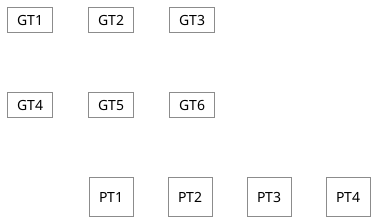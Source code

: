 @startuml

skinparam {
    defaultTextAlignment center
    roundCorner 0
    CardBackgroundColor transparent
    RectangleBackgroundColor transparent
    RectangleFontName Source Sans Pro
    RectangleFontStyle normal
}

card GT1
card GT2
card GT3
card GT4
card GT5
card GT6

rectangle PT1
rectangle PT2
rectangle PT3
rectangle PT4

GT1-right[hidden]-GT2
GT2-right[hidden]-GT3
GT4-right[hidden]-GT5
GT5-right[hidden]-GT6
GT1-down[hidden]-GT4
GT3-down[hidden]-GT6
GT5-down[hidden]-PT1

PT1-right[hidden]-PT2
PT2-right[hidden]-PT3
PT3-right[hidden]-PT4

@enduml
